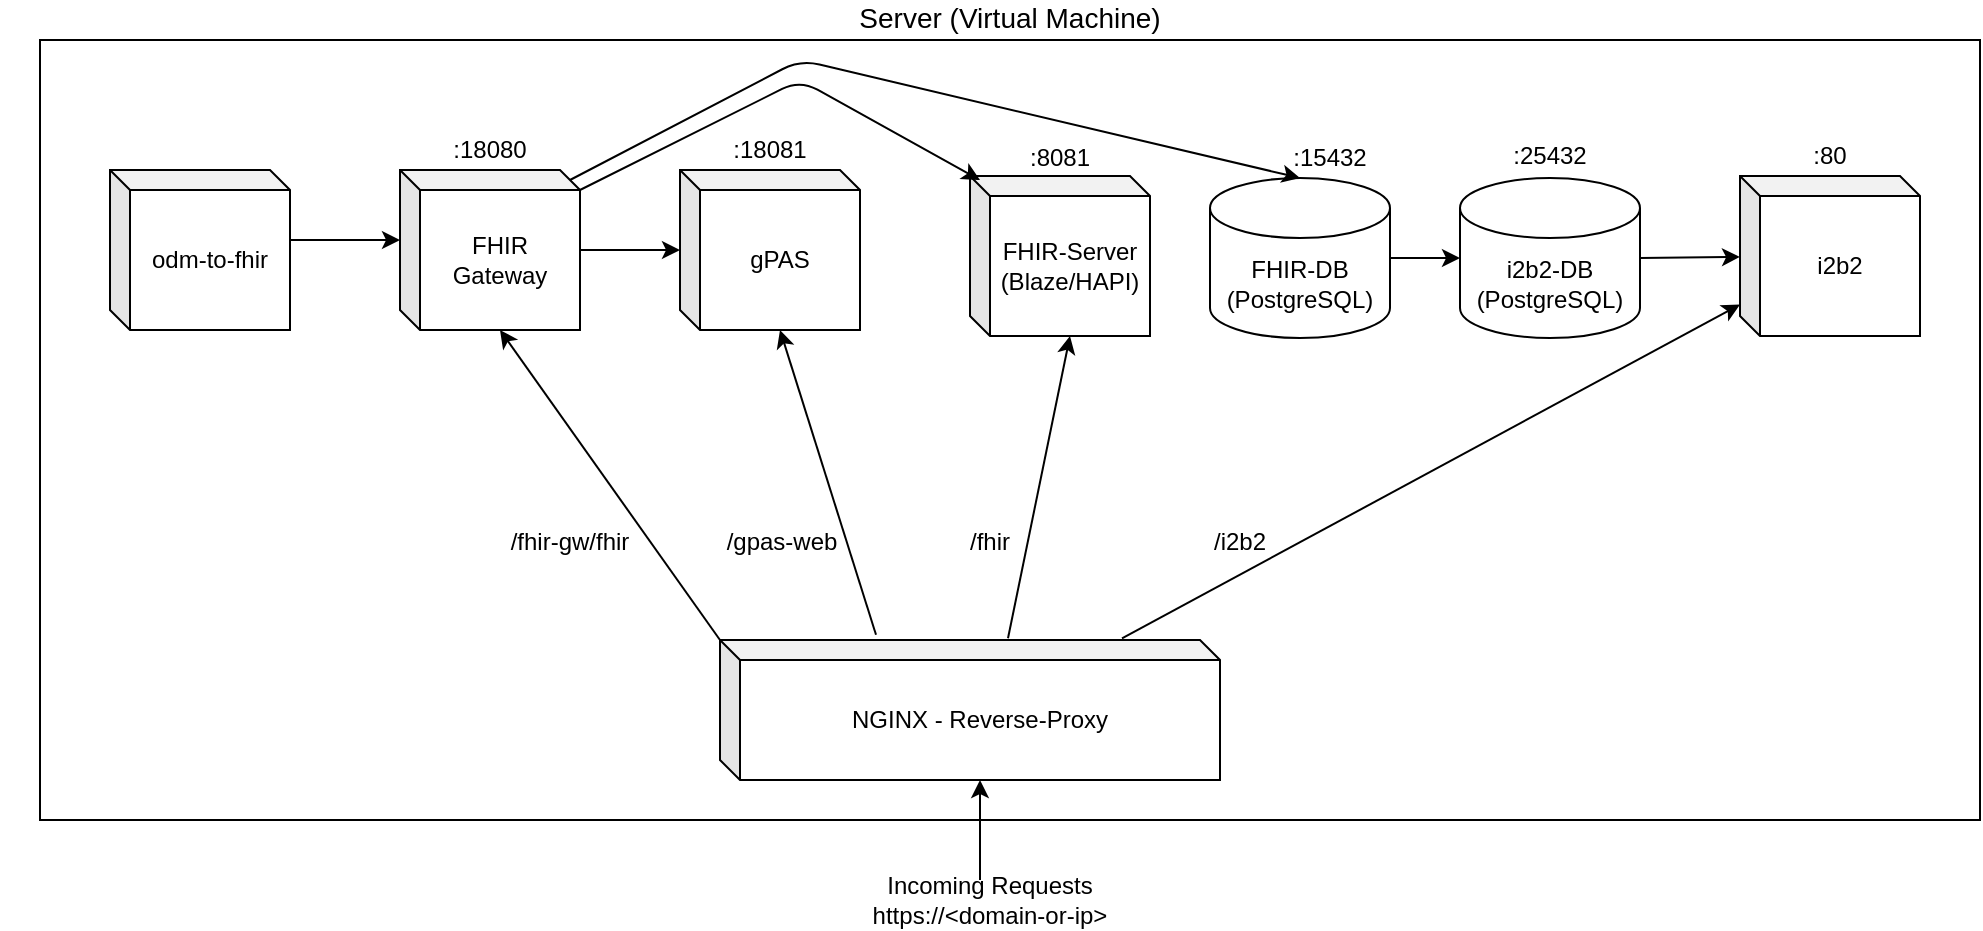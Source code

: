 <mxfile version="14.3.1" type="device"><diagram id="MG7fdo5zGahb10Hoo4-Q" name="Page-1"><mxGraphModel dx="2066" dy="1096" grid="1" gridSize="10" guides="1" tooltips="1" connect="1" arrows="1" fold="1" page="1" pageScale="1" pageWidth="850" pageHeight="1100" math="0" shadow="0"><root><mxCell id="0"/><mxCell id="1" parent="0"/><mxCell id="Vwow8PAGsQpxMxs0d7Oy-31" value="" style="group;fontSize=12;" vertex="1" connectable="0" parent="1"><mxGeometry x="50" y="60" width="990" height="410" as="geometry"/></mxCell><mxCell id="Vwow8PAGsQpxMxs0d7Oy-32" value="&lt;span style=&quot;font-size: 14px&quot;&gt;Server (Virtual Machine)&lt;/span&gt;" style="whiteSpace=wrap;html=1;labelPosition=center;verticalLabelPosition=top;align=center;verticalAlign=bottom;" vertex="1" parent="Vwow8PAGsQpxMxs0d7Oy-31"><mxGeometry x="20" width="970" height="390" as="geometry"/></mxCell><mxCell id="Vwow8PAGsQpxMxs0d7Oy-47" value="FHIR-Server (Blaze/HAPI)" style="shape=cube;whiteSpace=wrap;html=1;boundedLbl=1;backgroundOutline=1;darkOpacity=0.05;darkOpacity2=0.1;align=center;size=10;" vertex="1" parent="Vwow8PAGsQpxMxs0d7Oy-31"><mxGeometry x="485" y="68" width="90" height="80" as="geometry"/></mxCell><mxCell id="Vwow8PAGsQpxMxs0d7Oy-49" value="FHIR&lt;br&gt;Gateway" style="shape=cube;whiteSpace=wrap;html=1;boundedLbl=1;backgroundOutline=1;darkOpacity=0.05;darkOpacity2=0.1;align=center;size=10;" vertex="1" parent="Vwow8PAGsQpxMxs0d7Oy-31"><mxGeometry x="200" y="65" width="90" height="80" as="geometry"/></mxCell><mxCell id="Vwow8PAGsQpxMxs0d7Oy-50" value="FHIR-DB&lt;br&gt;(PostgreSQL)" style="shape=cylinder3;whiteSpace=wrap;html=1;boundedLbl=1;backgroundOutline=1;size=15;align=center;" vertex="1" parent="Vwow8PAGsQpxMxs0d7Oy-31"><mxGeometry x="605" y="69" width="90" height="80" as="geometry"/></mxCell><mxCell id="Vwow8PAGsQpxMxs0d7Oy-51" value="gPAS" style="shape=cube;whiteSpace=wrap;html=1;boundedLbl=1;backgroundOutline=1;darkOpacity=0.05;darkOpacity2=0.1;align=center;size=10;" vertex="1" parent="Vwow8PAGsQpxMxs0d7Oy-31"><mxGeometry x="340" y="65" width="90" height="80" as="geometry"/></mxCell><mxCell id="Vwow8PAGsQpxMxs0d7Oy-52" value="odm-to-fhir" style="shape=cube;whiteSpace=wrap;html=1;boundedLbl=1;backgroundOutline=1;darkOpacity=0.05;darkOpacity2=0.1;align=center;size=10;" vertex="1" parent="Vwow8PAGsQpxMxs0d7Oy-31"><mxGeometry x="55" y="65" width="90" height="80" as="geometry"/></mxCell><mxCell id="Vwow8PAGsQpxMxs0d7Oy-53" value="i2b2" style="shape=cube;whiteSpace=wrap;html=1;boundedLbl=1;backgroundOutline=1;darkOpacity=0.05;darkOpacity2=0.1;align=center;size=10;" vertex="1" parent="Vwow8PAGsQpxMxs0d7Oy-31"><mxGeometry x="870" y="68" width="90" height="80" as="geometry"/></mxCell><mxCell id="Vwow8PAGsQpxMxs0d7Oy-54" value="" style="endArrow=classic;html=1;exitX=1;exitY=0.5;exitDx=0;exitDy=0;entryX=0;entryY=0.5;entryDx=0;entryDy=0;entryPerimeter=0;exitPerimeter=0;" edge="1" parent="Vwow8PAGsQpxMxs0d7Oy-31" source="Vwow8PAGsQpxMxs0d7Oy-50" target="Vwow8PAGsQpxMxs0d7Oy-57"><mxGeometry width="50" height="50" relative="1" as="geometry"><mxPoint x="725" y="99.12" as="sourcePoint"/><mxPoint x="765" y="99.002" as="targetPoint"/></mxGeometry></mxCell><mxCell id="Vwow8PAGsQpxMxs0d7Oy-55" value="NGINX - Reverse-Proxy" style="shape=cube;whiteSpace=wrap;html=1;boundedLbl=1;backgroundOutline=1;darkOpacity=0.05;darkOpacity2=0.1;align=center;size=10;" vertex="1" parent="Vwow8PAGsQpxMxs0d7Oy-31"><mxGeometry x="360" y="300" width="250" height="70" as="geometry"/></mxCell><mxCell id="Vwow8PAGsQpxMxs0d7Oy-57" value="i2b2-DB (PostgreSQL)" style="shape=cylinder3;whiteSpace=wrap;html=1;boundedLbl=1;backgroundOutline=1;size=15;align=center;" vertex="1" parent="Vwow8PAGsQpxMxs0d7Oy-31"><mxGeometry x="730" y="69" width="90" height="80" as="geometry"/></mxCell><mxCell id="Vwow8PAGsQpxMxs0d7Oy-58" value="" style="endArrow=classic;html=1;" edge="1" parent="Vwow8PAGsQpxMxs0d7Oy-31"><mxGeometry width="50" height="50" relative="1" as="geometry"><mxPoint x="290" y="105" as="sourcePoint"/><mxPoint x="340" y="105" as="targetPoint"/></mxGeometry></mxCell><mxCell id="Vwow8PAGsQpxMxs0d7Oy-59" value="" style="endArrow=classic;html=1;exitX=0;exitY=0;exitDx=90;exitDy=10;exitPerimeter=0;" edge="1" parent="Vwow8PAGsQpxMxs0d7Oy-31" source="Vwow8PAGsQpxMxs0d7Oy-49"><mxGeometry width="50" height="50" relative="1" as="geometry"><mxPoint x="300" y="115" as="sourcePoint"/><mxPoint x="490" y="70" as="targetPoint"/><Array as="points"><mxPoint x="400" y="20"/></Array></mxGeometry></mxCell><mxCell id="Vwow8PAGsQpxMxs0d7Oy-60" value="" style="endArrow=classic;html=1;exitX=0;exitY=0;exitDx=85;exitDy=5;exitPerimeter=0;entryX=0.5;entryY=0;entryDx=0;entryDy=0;entryPerimeter=0;" edge="1" parent="Vwow8PAGsQpxMxs0d7Oy-31" source="Vwow8PAGsQpxMxs0d7Oy-49" target="Vwow8PAGsQpxMxs0d7Oy-50"><mxGeometry width="50" height="50" relative="1" as="geometry"><mxPoint x="300" y="85" as="sourcePoint"/><mxPoint x="500" y="80" as="targetPoint"/><Array as="points"><mxPoint x="400" y="10"/></Array></mxGeometry></mxCell><mxCell id="Vwow8PAGsQpxMxs0d7Oy-61" value="" style="endArrow=classic;html=1;exitX=1;exitY=0.438;exitDx=0;exitDy=0;exitPerimeter=0;entryX=0;entryY=0;entryDx=0;entryDy=35;entryPerimeter=0;" edge="1" parent="Vwow8PAGsQpxMxs0d7Oy-31" source="Vwow8PAGsQpxMxs0d7Oy-52" target="Vwow8PAGsQpxMxs0d7Oy-49"><mxGeometry width="50" height="50" relative="1" as="geometry"><mxPoint x="300" y="85" as="sourcePoint"/><mxPoint x="500" y="80" as="targetPoint"/><Array as="points"/></mxGeometry></mxCell><mxCell id="Vwow8PAGsQpxMxs0d7Oy-62" value="" style="endArrow=classic;html=1;exitX=1;exitY=0.5;exitDx=0;exitDy=0;exitPerimeter=0;" edge="1" parent="Vwow8PAGsQpxMxs0d7Oy-31" source="Vwow8PAGsQpxMxs0d7Oy-57" target="Vwow8PAGsQpxMxs0d7Oy-53"><mxGeometry width="50" height="50" relative="1" as="geometry"><mxPoint x="705" y="119" as="sourcePoint"/><mxPoint x="740" y="119" as="targetPoint"/></mxGeometry></mxCell><mxCell id="Vwow8PAGsQpxMxs0d7Oy-63" value="" style="endArrow=classic;html=1;exitX=0;exitY=0;exitDx=0;exitDy=0;exitPerimeter=0;entryX=0;entryY=0;entryDx=50;entryDy=80;entryPerimeter=0;" edge="1" parent="Vwow8PAGsQpxMxs0d7Oy-31" source="Vwow8PAGsQpxMxs0d7Oy-55" target="Vwow8PAGsQpxMxs0d7Oy-49"><mxGeometry width="50" height="50" relative="1" as="geometry"><mxPoint x="170" y="290.04" as="sourcePoint"/><mxPoint x="225" y="290" as="targetPoint"/><Array as="points"/></mxGeometry></mxCell><mxCell id="Vwow8PAGsQpxMxs0d7Oy-65" value="" style="endArrow=classic;html=1;exitX=0.312;exitY=-0.037;exitDx=0;exitDy=0;exitPerimeter=0;entryX=0;entryY=0;entryDx=50;entryDy=80;entryPerimeter=0;" edge="1" parent="Vwow8PAGsQpxMxs0d7Oy-31" source="Vwow8PAGsQpxMxs0d7Oy-55" target="Vwow8PAGsQpxMxs0d7Oy-51"><mxGeometry width="50" height="50" relative="1" as="geometry"><mxPoint x="370" y="310" as="sourcePoint"/><mxPoint x="260" y="155" as="targetPoint"/><Array as="points"/></mxGeometry></mxCell><mxCell id="Vwow8PAGsQpxMxs0d7Oy-66" value="" style="endArrow=classic;html=1;exitX=0.576;exitY=-0.012;exitDx=0;exitDy=0;exitPerimeter=0;entryX=0;entryY=0;entryDx=50;entryDy=80;entryPerimeter=0;" edge="1" parent="Vwow8PAGsQpxMxs0d7Oy-31" source="Vwow8PAGsQpxMxs0d7Oy-55" target="Vwow8PAGsQpxMxs0d7Oy-47"><mxGeometry width="50" height="50" relative="1" as="geometry"><mxPoint x="490" y="310" as="sourcePoint"/><mxPoint x="400" y="155" as="targetPoint"/><Array as="points"/></mxGeometry></mxCell><mxCell id="Vwow8PAGsQpxMxs0d7Oy-67" value="" style="endArrow=classic;html=1;exitX=0.804;exitY=-0.012;exitDx=0;exitDy=0;exitPerimeter=0;" edge="1" parent="Vwow8PAGsQpxMxs0d7Oy-31" source="Vwow8PAGsQpxMxs0d7Oy-55" target="Vwow8PAGsQpxMxs0d7Oy-53"><mxGeometry width="50" height="50" relative="1" as="geometry"><mxPoint x="514" y="309.04" as="sourcePoint"/><mxPoint x="545" y="158" as="targetPoint"/><Array as="points"/></mxGeometry></mxCell><mxCell id="Vwow8PAGsQpxMxs0d7Oy-68" value="/fhir-gw/fhir" style="text;html=1;strokeColor=none;fillColor=none;align=center;verticalAlign=middle;whiteSpace=wrap;rounded=0;" vertex="1" parent="Vwow8PAGsQpxMxs0d7Oy-31"><mxGeometry x="240" y="241" width="90" height="20" as="geometry"/></mxCell><mxCell id="Vwow8PAGsQpxMxs0d7Oy-69" value="/gpas-web" style="text;html=1;strokeColor=none;fillColor=none;align=center;verticalAlign=middle;whiteSpace=wrap;rounded=0;" vertex="1" parent="Vwow8PAGsQpxMxs0d7Oy-31"><mxGeometry x="346" y="241" width="90" height="20" as="geometry"/></mxCell><mxCell id="Vwow8PAGsQpxMxs0d7Oy-70" value="/fhir" style="text;html=1;strokeColor=none;fillColor=none;align=center;verticalAlign=middle;whiteSpace=wrap;rounded=0;" vertex="1" parent="Vwow8PAGsQpxMxs0d7Oy-31"><mxGeometry x="475" y="241" width="40" height="20" as="geometry"/></mxCell><mxCell id="Vwow8PAGsQpxMxs0d7Oy-71" value="/i2b2" style="text;html=1;strokeColor=none;fillColor=none;align=center;verticalAlign=middle;whiteSpace=wrap;rounded=0;" vertex="1" parent="Vwow8PAGsQpxMxs0d7Oy-31"><mxGeometry x="600" y="241" width="40" height="20" as="geometry"/></mxCell><mxCell id="Vwow8PAGsQpxMxs0d7Oy-78" value=":18080" style="text;html=1;strokeColor=none;fillColor=none;align=center;verticalAlign=middle;whiteSpace=wrap;rounded=0;" vertex="1" parent="Vwow8PAGsQpxMxs0d7Oy-31"><mxGeometry x="200" y="45" width="90" height="20" as="geometry"/></mxCell><mxCell id="Vwow8PAGsQpxMxs0d7Oy-79" value=":18081" style="text;html=1;strokeColor=none;fillColor=none;align=center;verticalAlign=middle;whiteSpace=wrap;rounded=0;" vertex="1" parent="Vwow8PAGsQpxMxs0d7Oy-31"><mxGeometry x="340" y="45" width="90" height="20" as="geometry"/></mxCell><mxCell id="Vwow8PAGsQpxMxs0d7Oy-80" value=":8081" style="text;html=1;strokeColor=none;fillColor=none;align=center;verticalAlign=middle;whiteSpace=wrap;rounded=0;" vertex="1" parent="Vwow8PAGsQpxMxs0d7Oy-31"><mxGeometry x="485" y="49" width="90" height="20" as="geometry"/></mxCell><mxCell id="Vwow8PAGsQpxMxs0d7Oy-82" value=":15432" style="text;html=1;strokeColor=none;fillColor=none;align=center;verticalAlign=middle;whiteSpace=wrap;rounded=0;" vertex="1" parent="Vwow8PAGsQpxMxs0d7Oy-31"><mxGeometry x="620" y="49" width="90" height="20" as="geometry"/></mxCell><mxCell id="Vwow8PAGsQpxMxs0d7Oy-83" value=":25432" style="text;html=1;strokeColor=none;fillColor=none;align=center;verticalAlign=middle;whiteSpace=wrap;rounded=0;" vertex="1" parent="Vwow8PAGsQpxMxs0d7Oy-31"><mxGeometry x="730" y="48" width="90" height="20" as="geometry"/></mxCell><mxCell id="Vwow8PAGsQpxMxs0d7Oy-84" value=":80" style="text;html=1;strokeColor=none;fillColor=none;align=center;verticalAlign=middle;whiteSpace=wrap;rounded=0;" vertex="1" parent="Vwow8PAGsQpxMxs0d7Oy-31"><mxGeometry x="870" y="48" width="90" height="20" as="geometry"/></mxCell><mxCell id="Vwow8PAGsQpxMxs0d7Oy-73" value="" style="endArrow=classic;html=1;entryX=0;entryY=0;entryDx=130;entryDy=70;entryPerimeter=0;" edge="1" parent="1" target="Vwow8PAGsQpxMxs0d7Oy-55"><mxGeometry width="50" height="50" relative="1" as="geometry"><mxPoint x="540" y="480" as="sourcePoint"/><mxPoint x="531" y="460" as="targetPoint"/><Array as="points"/></mxGeometry></mxCell><mxCell id="Vwow8PAGsQpxMxs0d7Oy-74" value="Incoming Requests&lt;br&gt;https://&amp;lt;domain-or-ip&amp;gt;" style="text;html=1;strokeColor=none;fillColor=none;align=center;verticalAlign=middle;whiteSpace=wrap;rounded=0;" vertex="1" parent="1"><mxGeometry x="480" y="480" width="130" height="20" as="geometry"/></mxCell></root></mxGraphModel></diagram></mxfile>